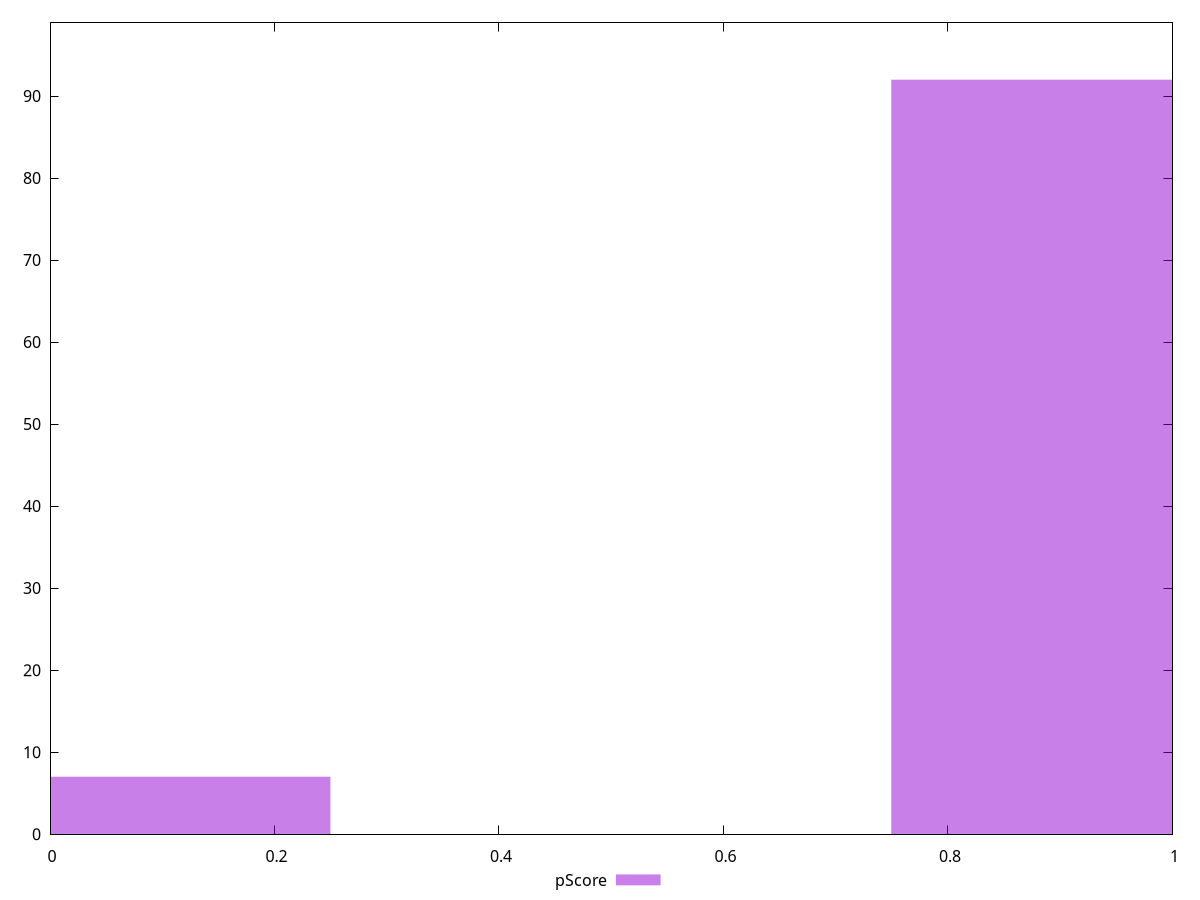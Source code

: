 reset

$pScore <<EOF
0 7
0.9992535682925652 92
EOF

set key outside below
set boxwidth 0.4996267841462826
set xrange [0:1]
set yrange [0:99]
set trange [0:99]
set style fill transparent solid 0.5 noborder
set terminal svg size 640, 490 enhanced background rgb 'white'
set output "reports/report_00027_2021-02-24T12-40-31.850Z/server-response-time/samples/card/pScore/histogram.svg"

plot $pScore title "pScore" with boxes

reset
